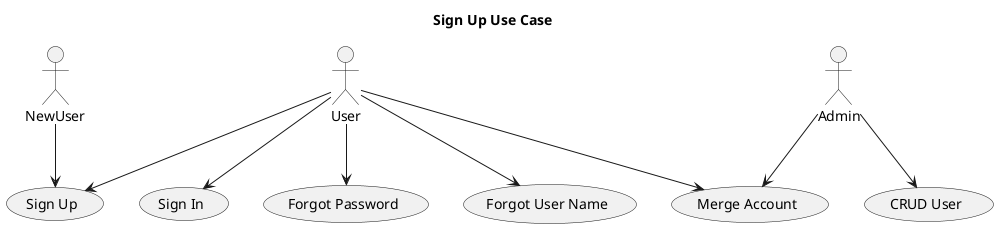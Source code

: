 @startuml
title Sign Up Use Case

NewUser --> (Sign Up)
User --> (Sign Up)
User --> (Sign In)
User --> (Forgot Password)
User --> (Forgot User Name)
User --> (Merge Account)
Admin --> (CRUD User)
Admin --> (Merge Account)

@enduml